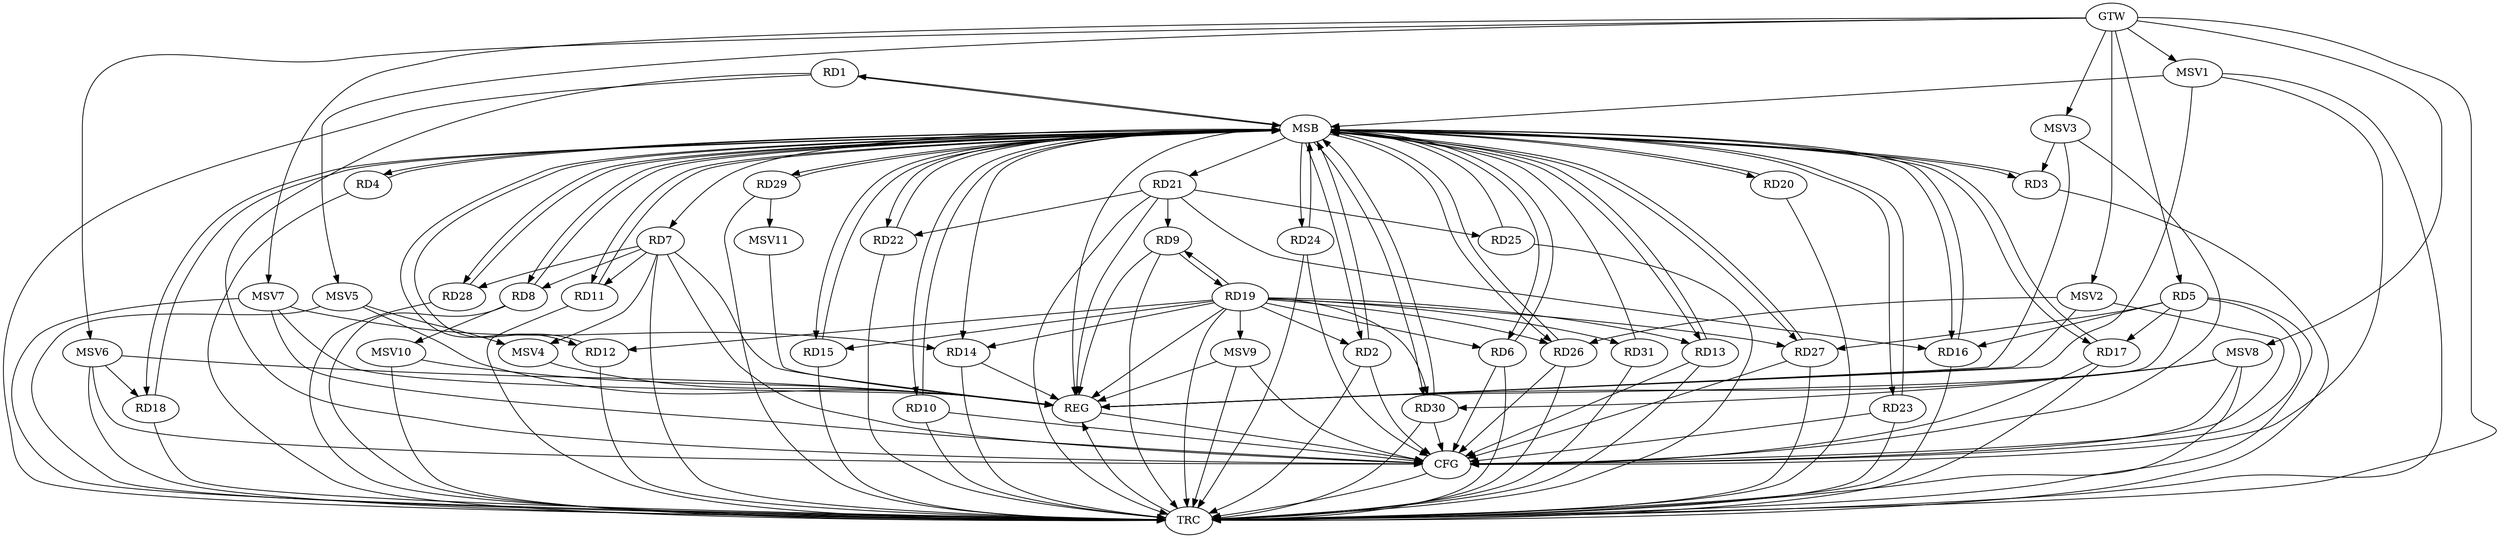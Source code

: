 strict digraph G {
  RD1 [ label="RD1" ];
  RD2 [ label="RD2" ];
  RD3 [ label="RD3" ];
  RD4 [ label="RD4" ];
  RD5 [ label="RD5" ];
  RD6 [ label="RD6" ];
  RD7 [ label="RD7" ];
  RD8 [ label="RD8" ];
  RD9 [ label="RD9" ];
  RD10 [ label="RD10" ];
  RD11 [ label="RD11" ];
  RD12 [ label="RD12" ];
  RD13 [ label="RD13" ];
  RD14 [ label="RD14" ];
  RD15 [ label="RD15" ];
  RD16 [ label="RD16" ];
  RD17 [ label="RD17" ];
  RD18 [ label="RD18" ];
  RD19 [ label="RD19" ];
  RD20 [ label="RD20" ];
  RD21 [ label="RD21" ];
  RD22 [ label="RD22" ];
  RD23 [ label="RD23" ];
  RD24 [ label="RD24" ];
  RD25 [ label="RD25" ];
  RD26 [ label="RD26" ];
  RD27 [ label="RD27" ];
  RD28 [ label="RD28" ];
  RD29 [ label="RD29" ];
  RD30 [ label="RD30" ];
  RD31 [ label="RD31" ];
  GTW [ label="GTW" ];
  REG [ label="REG" ];
  MSB [ label="MSB" ];
  CFG [ label="CFG" ];
  TRC [ label="TRC" ];
  MSV1 [ label="MSV1" ];
  MSV2 [ label="MSV2" ];
  MSV3 [ label="MSV3" ];
  MSV4 [ label="MSV4" ];
  MSV5 [ label="MSV5" ];
  MSV6 [ label="MSV6" ];
  MSV7 [ label="MSV7" ];
  MSV8 [ label="MSV8" ];
  MSV9 [ label="MSV9" ];
  MSV10 [ label="MSV10" ];
  MSV11 [ label="MSV11" ];
  RD5 -> RD16;
  RD5 -> RD17;
  RD5 -> RD27;
  RD19 -> RD6;
  RD7 -> RD8;
  RD7 -> RD11;
  RD7 -> RD28;
  RD9 -> RD19;
  RD19 -> RD9;
  RD21 -> RD9;
  RD21 -> RD16;
  RD19 -> RD27;
  RD19 -> RD30;
  RD19 -> RD31;
  RD21 -> RD22;
  RD21 -> RD25;
  GTW -> RD5;
  RD5 -> REG;
  RD7 -> REG;
  RD9 -> REG;
  RD14 -> REG;
  RD19 -> REG;
  RD21 -> REG;
  RD1 -> MSB;
  MSB -> RD20;
  MSB -> RD27;
  MSB -> REG;
  RD2 -> MSB;
  MSB -> RD8;
  RD3 -> MSB;
  MSB -> RD1;
  MSB -> RD4;
  RD4 -> MSB;
  MSB -> RD14;
  MSB -> RD23;
  RD6 -> MSB;
  MSB -> RD2;
  MSB -> RD7;
  MSB -> RD18;
  MSB -> RD24;
  RD8 -> MSB;
  MSB -> RD11;
  MSB -> RD12;
  RD10 -> MSB;
  RD11 -> MSB;
  RD12 -> MSB;
  MSB -> RD15;
  MSB -> RD26;
  RD13 -> MSB;
  MSB -> RD17;
  RD15 -> MSB;
  MSB -> RD16;
  RD16 -> MSB;
  MSB -> RD28;
  RD17 -> MSB;
  RD18 -> MSB;
  MSB -> RD21;
  RD20 -> MSB;
  MSB -> RD6;
  RD22 -> MSB;
  MSB -> RD29;
  RD23 -> MSB;
  MSB -> RD10;
  RD24 -> MSB;
  MSB -> RD30;
  RD25 -> MSB;
  MSB -> RD13;
  RD26 -> MSB;
  MSB -> RD3;
  RD27 -> MSB;
  RD28 -> MSB;
  RD29 -> MSB;
  RD30 -> MSB;
  RD31 -> MSB;
  MSB -> RD22;
  RD13 -> CFG;
  RD23 -> CFG;
  RD6 -> CFG;
  RD26 -> CFG;
  RD27 -> CFG;
  RD2 -> CFG;
  RD1 -> CFG;
  RD7 -> CFG;
  RD30 -> CFG;
  RD5 -> CFG;
  RD24 -> CFG;
  RD10 -> CFG;
  RD17 -> CFG;
  REG -> CFG;
  RD1 -> TRC;
  RD2 -> TRC;
  RD3 -> TRC;
  RD4 -> TRC;
  RD5 -> TRC;
  RD6 -> TRC;
  RD7 -> TRC;
  RD8 -> TRC;
  RD9 -> TRC;
  RD10 -> TRC;
  RD11 -> TRC;
  RD12 -> TRC;
  RD13 -> TRC;
  RD14 -> TRC;
  RD15 -> TRC;
  RD16 -> TRC;
  RD17 -> TRC;
  RD18 -> TRC;
  RD19 -> TRC;
  RD20 -> TRC;
  RD21 -> TRC;
  RD22 -> TRC;
  RD23 -> TRC;
  RD24 -> TRC;
  RD25 -> TRC;
  RD26 -> TRC;
  RD27 -> TRC;
  RD28 -> TRC;
  RD29 -> TRC;
  RD30 -> TRC;
  RD31 -> TRC;
  GTW -> TRC;
  CFG -> TRC;
  TRC -> REG;
  RD19 -> RD2;
  RD19 -> RD26;
  RD19 -> RD13;
  RD19 -> RD14;
  RD19 -> RD15;
  RD19 -> RD12;
  MSV1 -> MSB;
  GTW -> MSV1;
  MSV1 -> REG;
  MSV1 -> TRC;
  MSV1 -> CFG;
  MSV2 -> RD26;
  GTW -> MSV2;
  MSV2 -> REG;
  MSV2 -> CFG;
  MSV3 -> RD3;
  GTW -> MSV3;
  MSV3 -> REG;
  MSV3 -> CFG;
  RD7 -> MSV4;
  MSV4 -> REG;
  MSV5 -> MSV4;
  GTW -> MSV5;
  MSV5 -> REG;
  MSV5 -> TRC;
  MSV6 -> RD18;
  GTW -> MSV6;
  MSV6 -> REG;
  MSV6 -> TRC;
  MSV6 -> CFG;
  MSV7 -> RD14;
  GTW -> MSV7;
  MSV7 -> REG;
  MSV7 -> TRC;
  MSV7 -> CFG;
  MSV8 -> RD30;
  GTW -> MSV8;
  MSV8 -> REG;
  MSV8 -> TRC;
  MSV8 -> CFG;
  RD19 -> MSV9;
  MSV9 -> REG;
  MSV9 -> TRC;
  MSV9 -> CFG;
  RD8 -> MSV10;
  MSV10 -> REG;
  MSV10 -> TRC;
  RD29 -> MSV11;
  MSV11 -> REG;
}
